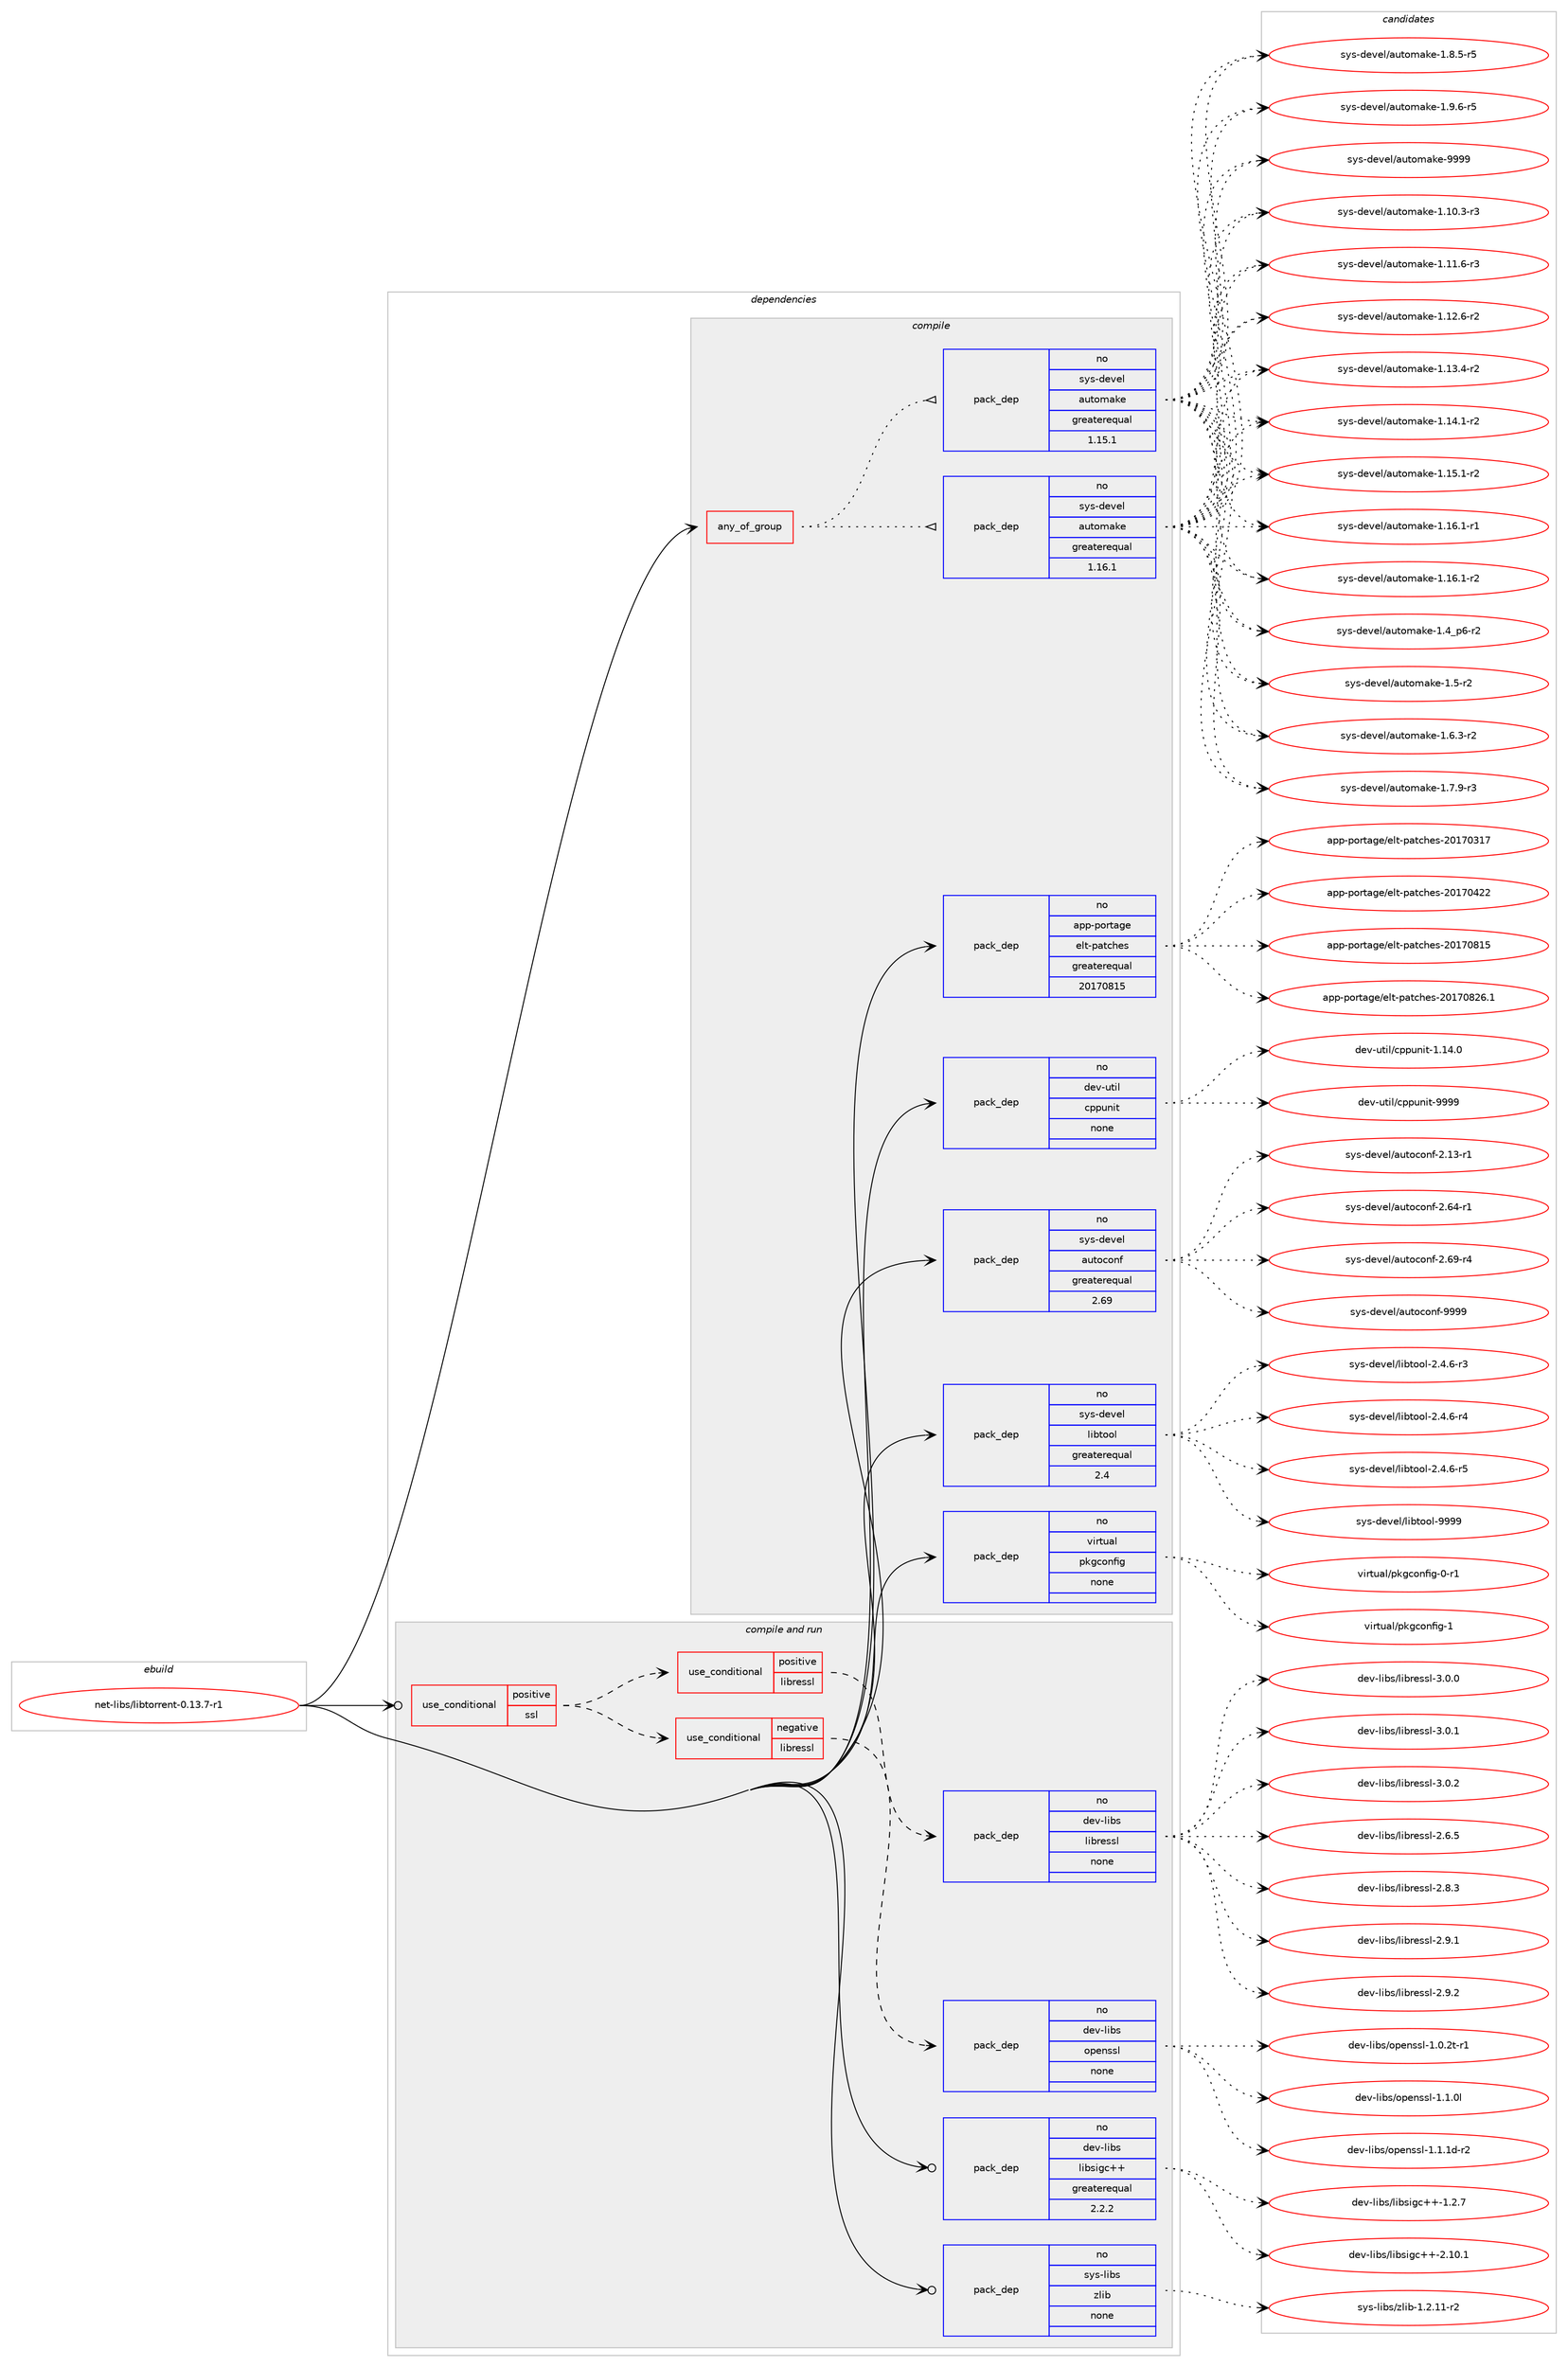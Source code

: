 digraph prolog {

# *************
# Graph options
# *************

newrank=true;
concentrate=true;
compound=true;
graph [rankdir=LR,fontname=Helvetica,fontsize=10,ranksep=1.5];#, ranksep=2.5, nodesep=0.2];
edge  [arrowhead=vee];
node  [fontname=Helvetica,fontsize=10];

# **********
# The ebuild
# **********

subgraph cluster_leftcol {
color=gray;
rank=same;
label=<<i>ebuild</i>>;
id [label="net-libs/libtorrent-0.13.7-r1", color=red, width=4, href="../net-libs/libtorrent-0.13.7-r1.svg"];
}

# ****************
# The dependencies
# ****************

subgraph cluster_midcol {
color=gray;
label=<<i>dependencies</i>>;
subgraph cluster_compile {
fillcolor="#eeeeee";
style=filled;
label=<<i>compile</i>>;
subgraph any14050 {
dependency827578 [label=<<TABLE BORDER="0" CELLBORDER="1" CELLSPACING="0" CELLPADDING="4"><TR><TD CELLPADDING="10">any_of_group</TD></TR></TABLE>>, shape=none, color=red];subgraph pack611385 {
dependency827579 [label=<<TABLE BORDER="0" CELLBORDER="1" CELLSPACING="0" CELLPADDING="4" WIDTH="220"><TR><TD ROWSPAN="6" CELLPADDING="30">pack_dep</TD></TR><TR><TD WIDTH="110">no</TD></TR><TR><TD>sys-devel</TD></TR><TR><TD>automake</TD></TR><TR><TD>greaterequal</TD></TR><TR><TD>1.16.1</TD></TR></TABLE>>, shape=none, color=blue];
}
dependency827578:e -> dependency827579:w [weight=20,style="dotted",arrowhead="oinv"];
subgraph pack611386 {
dependency827580 [label=<<TABLE BORDER="0" CELLBORDER="1" CELLSPACING="0" CELLPADDING="4" WIDTH="220"><TR><TD ROWSPAN="6" CELLPADDING="30">pack_dep</TD></TR><TR><TD WIDTH="110">no</TD></TR><TR><TD>sys-devel</TD></TR><TR><TD>automake</TD></TR><TR><TD>greaterequal</TD></TR><TR><TD>1.15.1</TD></TR></TABLE>>, shape=none, color=blue];
}
dependency827578:e -> dependency827580:w [weight=20,style="dotted",arrowhead="oinv"];
}
id:e -> dependency827578:w [weight=20,style="solid",arrowhead="vee"];
subgraph pack611387 {
dependency827581 [label=<<TABLE BORDER="0" CELLBORDER="1" CELLSPACING="0" CELLPADDING="4" WIDTH="220"><TR><TD ROWSPAN="6" CELLPADDING="30">pack_dep</TD></TR><TR><TD WIDTH="110">no</TD></TR><TR><TD>app-portage</TD></TR><TR><TD>elt-patches</TD></TR><TR><TD>greaterequal</TD></TR><TR><TD>20170815</TD></TR></TABLE>>, shape=none, color=blue];
}
id:e -> dependency827581:w [weight=20,style="solid",arrowhead="vee"];
subgraph pack611388 {
dependency827582 [label=<<TABLE BORDER="0" CELLBORDER="1" CELLSPACING="0" CELLPADDING="4" WIDTH="220"><TR><TD ROWSPAN="6" CELLPADDING="30">pack_dep</TD></TR><TR><TD WIDTH="110">no</TD></TR><TR><TD>dev-util</TD></TR><TR><TD>cppunit</TD></TR><TR><TD>none</TD></TR><TR><TD></TD></TR></TABLE>>, shape=none, color=blue];
}
id:e -> dependency827582:w [weight=20,style="solid",arrowhead="vee"];
subgraph pack611389 {
dependency827583 [label=<<TABLE BORDER="0" CELLBORDER="1" CELLSPACING="0" CELLPADDING="4" WIDTH="220"><TR><TD ROWSPAN="6" CELLPADDING="30">pack_dep</TD></TR><TR><TD WIDTH="110">no</TD></TR><TR><TD>sys-devel</TD></TR><TR><TD>autoconf</TD></TR><TR><TD>greaterequal</TD></TR><TR><TD>2.69</TD></TR></TABLE>>, shape=none, color=blue];
}
id:e -> dependency827583:w [weight=20,style="solid",arrowhead="vee"];
subgraph pack611390 {
dependency827584 [label=<<TABLE BORDER="0" CELLBORDER="1" CELLSPACING="0" CELLPADDING="4" WIDTH="220"><TR><TD ROWSPAN="6" CELLPADDING="30">pack_dep</TD></TR><TR><TD WIDTH="110">no</TD></TR><TR><TD>sys-devel</TD></TR><TR><TD>libtool</TD></TR><TR><TD>greaterequal</TD></TR><TR><TD>2.4</TD></TR></TABLE>>, shape=none, color=blue];
}
id:e -> dependency827584:w [weight=20,style="solid",arrowhead="vee"];
subgraph pack611391 {
dependency827585 [label=<<TABLE BORDER="0" CELLBORDER="1" CELLSPACING="0" CELLPADDING="4" WIDTH="220"><TR><TD ROWSPAN="6" CELLPADDING="30">pack_dep</TD></TR><TR><TD WIDTH="110">no</TD></TR><TR><TD>virtual</TD></TR><TR><TD>pkgconfig</TD></TR><TR><TD>none</TD></TR><TR><TD></TD></TR></TABLE>>, shape=none, color=blue];
}
id:e -> dependency827585:w [weight=20,style="solid",arrowhead="vee"];
}
subgraph cluster_compileandrun {
fillcolor="#eeeeee";
style=filled;
label=<<i>compile and run</i>>;
subgraph cond201686 {
dependency827586 [label=<<TABLE BORDER="0" CELLBORDER="1" CELLSPACING="0" CELLPADDING="4"><TR><TD ROWSPAN="3" CELLPADDING="10">use_conditional</TD></TR><TR><TD>positive</TD></TR><TR><TD>ssl</TD></TR></TABLE>>, shape=none, color=red];
subgraph cond201687 {
dependency827587 [label=<<TABLE BORDER="0" CELLBORDER="1" CELLSPACING="0" CELLPADDING="4"><TR><TD ROWSPAN="3" CELLPADDING="10">use_conditional</TD></TR><TR><TD>negative</TD></TR><TR><TD>libressl</TD></TR></TABLE>>, shape=none, color=red];
subgraph pack611392 {
dependency827588 [label=<<TABLE BORDER="0" CELLBORDER="1" CELLSPACING="0" CELLPADDING="4" WIDTH="220"><TR><TD ROWSPAN="6" CELLPADDING="30">pack_dep</TD></TR><TR><TD WIDTH="110">no</TD></TR><TR><TD>dev-libs</TD></TR><TR><TD>openssl</TD></TR><TR><TD>none</TD></TR><TR><TD></TD></TR></TABLE>>, shape=none, color=blue];
}
dependency827587:e -> dependency827588:w [weight=20,style="dashed",arrowhead="vee"];
}
dependency827586:e -> dependency827587:w [weight=20,style="dashed",arrowhead="vee"];
subgraph cond201688 {
dependency827589 [label=<<TABLE BORDER="0" CELLBORDER="1" CELLSPACING="0" CELLPADDING="4"><TR><TD ROWSPAN="3" CELLPADDING="10">use_conditional</TD></TR><TR><TD>positive</TD></TR><TR><TD>libressl</TD></TR></TABLE>>, shape=none, color=red];
subgraph pack611393 {
dependency827590 [label=<<TABLE BORDER="0" CELLBORDER="1" CELLSPACING="0" CELLPADDING="4" WIDTH="220"><TR><TD ROWSPAN="6" CELLPADDING="30">pack_dep</TD></TR><TR><TD WIDTH="110">no</TD></TR><TR><TD>dev-libs</TD></TR><TR><TD>libressl</TD></TR><TR><TD>none</TD></TR><TR><TD></TD></TR></TABLE>>, shape=none, color=blue];
}
dependency827589:e -> dependency827590:w [weight=20,style="dashed",arrowhead="vee"];
}
dependency827586:e -> dependency827589:w [weight=20,style="dashed",arrowhead="vee"];
}
id:e -> dependency827586:w [weight=20,style="solid",arrowhead="odotvee"];
subgraph pack611394 {
dependency827591 [label=<<TABLE BORDER="0" CELLBORDER="1" CELLSPACING="0" CELLPADDING="4" WIDTH="220"><TR><TD ROWSPAN="6" CELLPADDING="30">pack_dep</TD></TR><TR><TD WIDTH="110">no</TD></TR><TR><TD>dev-libs</TD></TR><TR><TD>libsigc++</TD></TR><TR><TD>greaterequal</TD></TR><TR><TD>2.2.2</TD></TR></TABLE>>, shape=none, color=blue];
}
id:e -> dependency827591:w [weight=20,style="solid",arrowhead="odotvee"];
subgraph pack611395 {
dependency827592 [label=<<TABLE BORDER="0" CELLBORDER="1" CELLSPACING="0" CELLPADDING="4" WIDTH="220"><TR><TD ROWSPAN="6" CELLPADDING="30">pack_dep</TD></TR><TR><TD WIDTH="110">no</TD></TR><TR><TD>sys-libs</TD></TR><TR><TD>zlib</TD></TR><TR><TD>none</TD></TR><TR><TD></TD></TR></TABLE>>, shape=none, color=blue];
}
id:e -> dependency827592:w [weight=20,style="solid",arrowhead="odotvee"];
}
subgraph cluster_run {
fillcolor="#eeeeee";
style=filled;
label=<<i>run</i>>;
}
}

# **************
# The candidates
# **************

subgraph cluster_choices {
rank=same;
color=gray;
label=<<i>candidates</i>>;

subgraph choice611385 {
color=black;
nodesep=1;
choice11512111545100101118101108479711711611110997107101454946494846514511451 [label="sys-devel/automake-1.10.3-r3", color=red, width=4,href="../sys-devel/automake-1.10.3-r3.svg"];
choice11512111545100101118101108479711711611110997107101454946494946544511451 [label="sys-devel/automake-1.11.6-r3", color=red, width=4,href="../sys-devel/automake-1.11.6-r3.svg"];
choice11512111545100101118101108479711711611110997107101454946495046544511450 [label="sys-devel/automake-1.12.6-r2", color=red, width=4,href="../sys-devel/automake-1.12.6-r2.svg"];
choice11512111545100101118101108479711711611110997107101454946495146524511450 [label="sys-devel/automake-1.13.4-r2", color=red, width=4,href="../sys-devel/automake-1.13.4-r2.svg"];
choice11512111545100101118101108479711711611110997107101454946495246494511450 [label="sys-devel/automake-1.14.1-r2", color=red, width=4,href="../sys-devel/automake-1.14.1-r2.svg"];
choice11512111545100101118101108479711711611110997107101454946495346494511450 [label="sys-devel/automake-1.15.1-r2", color=red, width=4,href="../sys-devel/automake-1.15.1-r2.svg"];
choice11512111545100101118101108479711711611110997107101454946495446494511449 [label="sys-devel/automake-1.16.1-r1", color=red, width=4,href="../sys-devel/automake-1.16.1-r1.svg"];
choice11512111545100101118101108479711711611110997107101454946495446494511450 [label="sys-devel/automake-1.16.1-r2", color=red, width=4,href="../sys-devel/automake-1.16.1-r2.svg"];
choice115121115451001011181011084797117116111109971071014549465295112544511450 [label="sys-devel/automake-1.4_p6-r2", color=red, width=4,href="../sys-devel/automake-1.4_p6-r2.svg"];
choice11512111545100101118101108479711711611110997107101454946534511450 [label="sys-devel/automake-1.5-r2", color=red, width=4,href="../sys-devel/automake-1.5-r2.svg"];
choice115121115451001011181011084797117116111109971071014549465446514511450 [label="sys-devel/automake-1.6.3-r2", color=red, width=4,href="../sys-devel/automake-1.6.3-r2.svg"];
choice115121115451001011181011084797117116111109971071014549465546574511451 [label="sys-devel/automake-1.7.9-r3", color=red, width=4,href="../sys-devel/automake-1.7.9-r3.svg"];
choice115121115451001011181011084797117116111109971071014549465646534511453 [label="sys-devel/automake-1.8.5-r5", color=red, width=4,href="../sys-devel/automake-1.8.5-r5.svg"];
choice115121115451001011181011084797117116111109971071014549465746544511453 [label="sys-devel/automake-1.9.6-r5", color=red, width=4,href="../sys-devel/automake-1.9.6-r5.svg"];
choice115121115451001011181011084797117116111109971071014557575757 [label="sys-devel/automake-9999", color=red, width=4,href="../sys-devel/automake-9999.svg"];
dependency827579:e -> choice11512111545100101118101108479711711611110997107101454946494846514511451:w [style=dotted,weight="100"];
dependency827579:e -> choice11512111545100101118101108479711711611110997107101454946494946544511451:w [style=dotted,weight="100"];
dependency827579:e -> choice11512111545100101118101108479711711611110997107101454946495046544511450:w [style=dotted,weight="100"];
dependency827579:e -> choice11512111545100101118101108479711711611110997107101454946495146524511450:w [style=dotted,weight="100"];
dependency827579:e -> choice11512111545100101118101108479711711611110997107101454946495246494511450:w [style=dotted,weight="100"];
dependency827579:e -> choice11512111545100101118101108479711711611110997107101454946495346494511450:w [style=dotted,weight="100"];
dependency827579:e -> choice11512111545100101118101108479711711611110997107101454946495446494511449:w [style=dotted,weight="100"];
dependency827579:e -> choice11512111545100101118101108479711711611110997107101454946495446494511450:w [style=dotted,weight="100"];
dependency827579:e -> choice115121115451001011181011084797117116111109971071014549465295112544511450:w [style=dotted,weight="100"];
dependency827579:e -> choice11512111545100101118101108479711711611110997107101454946534511450:w [style=dotted,weight="100"];
dependency827579:e -> choice115121115451001011181011084797117116111109971071014549465446514511450:w [style=dotted,weight="100"];
dependency827579:e -> choice115121115451001011181011084797117116111109971071014549465546574511451:w [style=dotted,weight="100"];
dependency827579:e -> choice115121115451001011181011084797117116111109971071014549465646534511453:w [style=dotted,weight="100"];
dependency827579:e -> choice115121115451001011181011084797117116111109971071014549465746544511453:w [style=dotted,weight="100"];
dependency827579:e -> choice115121115451001011181011084797117116111109971071014557575757:w [style=dotted,weight="100"];
}
subgraph choice611386 {
color=black;
nodesep=1;
choice11512111545100101118101108479711711611110997107101454946494846514511451 [label="sys-devel/automake-1.10.3-r3", color=red, width=4,href="../sys-devel/automake-1.10.3-r3.svg"];
choice11512111545100101118101108479711711611110997107101454946494946544511451 [label="sys-devel/automake-1.11.6-r3", color=red, width=4,href="../sys-devel/automake-1.11.6-r3.svg"];
choice11512111545100101118101108479711711611110997107101454946495046544511450 [label="sys-devel/automake-1.12.6-r2", color=red, width=4,href="../sys-devel/automake-1.12.6-r2.svg"];
choice11512111545100101118101108479711711611110997107101454946495146524511450 [label="sys-devel/automake-1.13.4-r2", color=red, width=4,href="../sys-devel/automake-1.13.4-r2.svg"];
choice11512111545100101118101108479711711611110997107101454946495246494511450 [label="sys-devel/automake-1.14.1-r2", color=red, width=4,href="../sys-devel/automake-1.14.1-r2.svg"];
choice11512111545100101118101108479711711611110997107101454946495346494511450 [label="sys-devel/automake-1.15.1-r2", color=red, width=4,href="../sys-devel/automake-1.15.1-r2.svg"];
choice11512111545100101118101108479711711611110997107101454946495446494511449 [label="sys-devel/automake-1.16.1-r1", color=red, width=4,href="../sys-devel/automake-1.16.1-r1.svg"];
choice11512111545100101118101108479711711611110997107101454946495446494511450 [label="sys-devel/automake-1.16.1-r2", color=red, width=4,href="../sys-devel/automake-1.16.1-r2.svg"];
choice115121115451001011181011084797117116111109971071014549465295112544511450 [label="sys-devel/automake-1.4_p6-r2", color=red, width=4,href="../sys-devel/automake-1.4_p6-r2.svg"];
choice11512111545100101118101108479711711611110997107101454946534511450 [label="sys-devel/automake-1.5-r2", color=red, width=4,href="../sys-devel/automake-1.5-r2.svg"];
choice115121115451001011181011084797117116111109971071014549465446514511450 [label="sys-devel/automake-1.6.3-r2", color=red, width=4,href="../sys-devel/automake-1.6.3-r2.svg"];
choice115121115451001011181011084797117116111109971071014549465546574511451 [label="sys-devel/automake-1.7.9-r3", color=red, width=4,href="../sys-devel/automake-1.7.9-r3.svg"];
choice115121115451001011181011084797117116111109971071014549465646534511453 [label="sys-devel/automake-1.8.5-r5", color=red, width=4,href="../sys-devel/automake-1.8.5-r5.svg"];
choice115121115451001011181011084797117116111109971071014549465746544511453 [label="sys-devel/automake-1.9.6-r5", color=red, width=4,href="../sys-devel/automake-1.9.6-r5.svg"];
choice115121115451001011181011084797117116111109971071014557575757 [label="sys-devel/automake-9999", color=red, width=4,href="../sys-devel/automake-9999.svg"];
dependency827580:e -> choice11512111545100101118101108479711711611110997107101454946494846514511451:w [style=dotted,weight="100"];
dependency827580:e -> choice11512111545100101118101108479711711611110997107101454946494946544511451:w [style=dotted,weight="100"];
dependency827580:e -> choice11512111545100101118101108479711711611110997107101454946495046544511450:w [style=dotted,weight="100"];
dependency827580:e -> choice11512111545100101118101108479711711611110997107101454946495146524511450:w [style=dotted,weight="100"];
dependency827580:e -> choice11512111545100101118101108479711711611110997107101454946495246494511450:w [style=dotted,weight="100"];
dependency827580:e -> choice11512111545100101118101108479711711611110997107101454946495346494511450:w [style=dotted,weight="100"];
dependency827580:e -> choice11512111545100101118101108479711711611110997107101454946495446494511449:w [style=dotted,weight="100"];
dependency827580:e -> choice11512111545100101118101108479711711611110997107101454946495446494511450:w [style=dotted,weight="100"];
dependency827580:e -> choice115121115451001011181011084797117116111109971071014549465295112544511450:w [style=dotted,weight="100"];
dependency827580:e -> choice11512111545100101118101108479711711611110997107101454946534511450:w [style=dotted,weight="100"];
dependency827580:e -> choice115121115451001011181011084797117116111109971071014549465446514511450:w [style=dotted,weight="100"];
dependency827580:e -> choice115121115451001011181011084797117116111109971071014549465546574511451:w [style=dotted,weight="100"];
dependency827580:e -> choice115121115451001011181011084797117116111109971071014549465646534511453:w [style=dotted,weight="100"];
dependency827580:e -> choice115121115451001011181011084797117116111109971071014549465746544511453:w [style=dotted,weight="100"];
dependency827580:e -> choice115121115451001011181011084797117116111109971071014557575757:w [style=dotted,weight="100"];
}
subgraph choice611387 {
color=black;
nodesep=1;
choice97112112451121111141169710310147101108116451129711699104101115455048495548514955 [label="app-portage/elt-patches-20170317", color=red, width=4,href="../app-portage/elt-patches-20170317.svg"];
choice97112112451121111141169710310147101108116451129711699104101115455048495548525050 [label="app-portage/elt-patches-20170422", color=red, width=4,href="../app-portage/elt-patches-20170422.svg"];
choice97112112451121111141169710310147101108116451129711699104101115455048495548564953 [label="app-portage/elt-patches-20170815", color=red, width=4,href="../app-portage/elt-patches-20170815.svg"];
choice971121124511211111411697103101471011081164511297116991041011154550484955485650544649 [label="app-portage/elt-patches-20170826.1", color=red, width=4,href="../app-portage/elt-patches-20170826.1.svg"];
dependency827581:e -> choice97112112451121111141169710310147101108116451129711699104101115455048495548514955:w [style=dotted,weight="100"];
dependency827581:e -> choice97112112451121111141169710310147101108116451129711699104101115455048495548525050:w [style=dotted,weight="100"];
dependency827581:e -> choice97112112451121111141169710310147101108116451129711699104101115455048495548564953:w [style=dotted,weight="100"];
dependency827581:e -> choice971121124511211111411697103101471011081164511297116991041011154550484955485650544649:w [style=dotted,weight="100"];
}
subgraph choice611388 {
color=black;
nodesep=1;
choice10010111845117116105108479911211211711010511645494649524648 [label="dev-util/cppunit-1.14.0", color=red, width=4,href="../dev-util/cppunit-1.14.0.svg"];
choice1001011184511711610510847991121121171101051164557575757 [label="dev-util/cppunit-9999", color=red, width=4,href="../dev-util/cppunit-9999.svg"];
dependency827582:e -> choice10010111845117116105108479911211211711010511645494649524648:w [style=dotted,weight="100"];
dependency827582:e -> choice1001011184511711610510847991121121171101051164557575757:w [style=dotted,weight="100"];
}
subgraph choice611389 {
color=black;
nodesep=1;
choice1151211154510010111810110847971171161119911111010245504649514511449 [label="sys-devel/autoconf-2.13-r1", color=red, width=4,href="../sys-devel/autoconf-2.13-r1.svg"];
choice1151211154510010111810110847971171161119911111010245504654524511449 [label="sys-devel/autoconf-2.64-r1", color=red, width=4,href="../sys-devel/autoconf-2.64-r1.svg"];
choice1151211154510010111810110847971171161119911111010245504654574511452 [label="sys-devel/autoconf-2.69-r4", color=red, width=4,href="../sys-devel/autoconf-2.69-r4.svg"];
choice115121115451001011181011084797117116111991111101024557575757 [label="sys-devel/autoconf-9999", color=red, width=4,href="../sys-devel/autoconf-9999.svg"];
dependency827583:e -> choice1151211154510010111810110847971171161119911111010245504649514511449:w [style=dotted,weight="100"];
dependency827583:e -> choice1151211154510010111810110847971171161119911111010245504654524511449:w [style=dotted,weight="100"];
dependency827583:e -> choice1151211154510010111810110847971171161119911111010245504654574511452:w [style=dotted,weight="100"];
dependency827583:e -> choice115121115451001011181011084797117116111991111101024557575757:w [style=dotted,weight="100"];
}
subgraph choice611390 {
color=black;
nodesep=1;
choice1151211154510010111810110847108105981161111111084550465246544511451 [label="sys-devel/libtool-2.4.6-r3", color=red, width=4,href="../sys-devel/libtool-2.4.6-r3.svg"];
choice1151211154510010111810110847108105981161111111084550465246544511452 [label="sys-devel/libtool-2.4.6-r4", color=red, width=4,href="../sys-devel/libtool-2.4.6-r4.svg"];
choice1151211154510010111810110847108105981161111111084550465246544511453 [label="sys-devel/libtool-2.4.6-r5", color=red, width=4,href="../sys-devel/libtool-2.4.6-r5.svg"];
choice1151211154510010111810110847108105981161111111084557575757 [label="sys-devel/libtool-9999", color=red, width=4,href="../sys-devel/libtool-9999.svg"];
dependency827584:e -> choice1151211154510010111810110847108105981161111111084550465246544511451:w [style=dotted,weight="100"];
dependency827584:e -> choice1151211154510010111810110847108105981161111111084550465246544511452:w [style=dotted,weight="100"];
dependency827584:e -> choice1151211154510010111810110847108105981161111111084550465246544511453:w [style=dotted,weight="100"];
dependency827584:e -> choice1151211154510010111810110847108105981161111111084557575757:w [style=dotted,weight="100"];
}
subgraph choice611391 {
color=black;
nodesep=1;
choice11810511411611797108471121071039911111010210510345484511449 [label="virtual/pkgconfig-0-r1", color=red, width=4,href="../virtual/pkgconfig-0-r1.svg"];
choice1181051141161179710847112107103991111101021051034549 [label="virtual/pkgconfig-1", color=red, width=4,href="../virtual/pkgconfig-1.svg"];
dependency827585:e -> choice11810511411611797108471121071039911111010210510345484511449:w [style=dotted,weight="100"];
dependency827585:e -> choice1181051141161179710847112107103991111101021051034549:w [style=dotted,weight="100"];
}
subgraph choice611392 {
color=black;
nodesep=1;
choice1001011184510810598115471111121011101151151084549464846501164511449 [label="dev-libs/openssl-1.0.2t-r1", color=red, width=4,href="../dev-libs/openssl-1.0.2t-r1.svg"];
choice100101118451081059811547111112101110115115108454946494648108 [label="dev-libs/openssl-1.1.0l", color=red, width=4,href="../dev-libs/openssl-1.1.0l.svg"];
choice1001011184510810598115471111121011101151151084549464946491004511450 [label="dev-libs/openssl-1.1.1d-r2", color=red, width=4,href="../dev-libs/openssl-1.1.1d-r2.svg"];
dependency827588:e -> choice1001011184510810598115471111121011101151151084549464846501164511449:w [style=dotted,weight="100"];
dependency827588:e -> choice100101118451081059811547111112101110115115108454946494648108:w [style=dotted,weight="100"];
dependency827588:e -> choice1001011184510810598115471111121011101151151084549464946491004511450:w [style=dotted,weight="100"];
}
subgraph choice611393 {
color=black;
nodesep=1;
choice10010111845108105981154710810598114101115115108455046544653 [label="dev-libs/libressl-2.6.5", color=red, width=4,href="../dev-libs/libressl-2.6.5.svg"];
choice10010111845108105981154710810598114101115115108455046564651 [label="dev-libs/libressl-2.8.3", color=red, width=4,href="../dev-libs/libressl-2.8.3.svg"];
choice10010111845108105981154710810598114101115115108455046574649 [label="dev-libs/libressl-2.9.1", color=red, width=4,href="../dev-libs/libressl-2.9.1.svg"];
choice10010111845108105981154710810598114101115115108455046574650 [label="dev-libs/libressl-2.9.2", color=red, width=4,href="../dev-libs/libressl-2.9.2.svg"];
choice10010111845108105981154710810598114101115115108455146484648 [label="dev-libs/libressl-3.0.0", color=red, width=4,href="../dev-libs/libressl-3.0.0.svg"];
choice10010111845108105981154710810598114101115115108455146484649 [label="dev-libs/libressl-3.0.1", color=red, width=4,href="../dev-libs/libressl-3.0.1.svg"];
choice10010111845108105981154710810598114101115115108455146484650 [label="dev-libs/libressl-3.0.2", color=red, width=4,href="../dev-libs/libressl-3.0.2.svg"];
dependency827590:e -> choice10010111845108105981154710810598114101115115108455046544653:w [style=dotted,weight="100"];
dependency827590:e -> choice10010111845108105981154710810598114101115115108455046564651:w [style=dotted,weight="100"];
dependency827590:e -> choice10010111845108105981154710810598114101115115108455046574649:w [style=dotted,weight="100"];
dependency827590:e -> choice10010111845108105981154710810598114101115115108455046574650:w [style=dotted,weight="100"];
dependency827590:e -> choice10010111845108105981154710810598114101115115108455146484648:w [style=dotted,weight="100"];
dependency827590:e -> choice10010111845108105981154710810598114101115115108455146484649:w [style=dotted,weight="100"];
dependency827590:e -> choice10010111845108105981154710810598114101115115108455146484650:w [style=dotted,weight="100"];
}
subgraph choice611394 {
color=black;
nodesep=1;
choice10010111845108105981154710810598115105103994343454946504655 [label="dev-libs/libsigc++-1.2.7", color=red, width=4,href="../dev-libs/libsigc++-1.2.7.svg"];
choice1001011184510810598115471081059811510510399434345504649484649 [label="dev-libs/libsigc++-2.10.1", color=red, width=4,href="../dev-libs/libsigc++-2.10.1.svg"];
dependency827591:e -> choice10010111845108105981154710810598115105103994343454946504655:w [style=dotted,weight="100"];
dependency827591:e -> choice1001011184510810598115471081059811510510399434345504649484649:w [style=dotted,weight="100"];
}
subgraph choice611395 {
color=black;
nodesep=1;
choice11512111545108105981154712210810598454946504649494511450 [label="sys-libs/zlib-1.2.11-r2", color=red, width=4,href="../sys-libs/zlib-1.2.11-r2.svg"];
dependency827592:e -> choice11512111545108105981154712210810598454946504649494511450:w [style=dotted,weight="100"];
}
}

}
